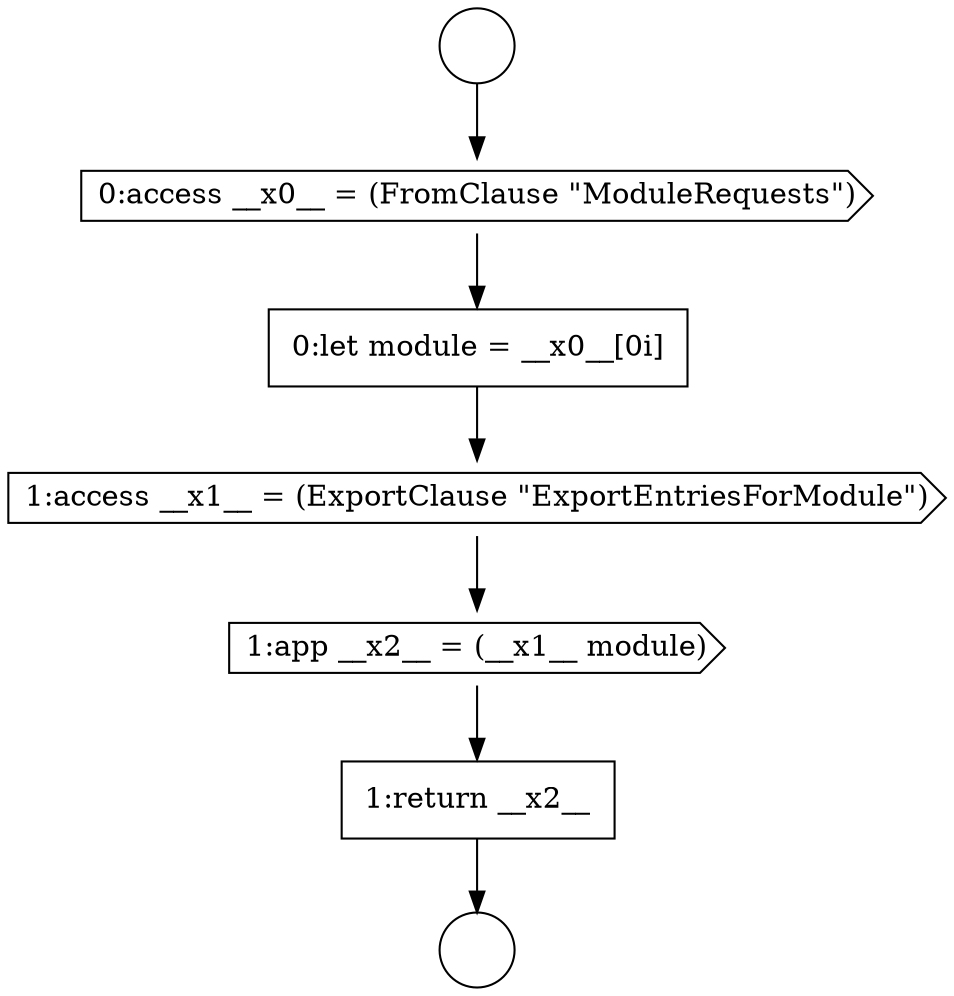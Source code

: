 digraph {
  node10081 [shape=circle label=" " color="black" fillcolor="white" style=filled]
  node10085 [shape=cds, label=<<font color="black">1:app __x2__ = (__x1__ module)</font>> color="black" fillcolor="white" style=filled]
  node10084 [shape=cds, label=<<font color="black">1:access __x1__ = (ExportClause &quot;ExportEntriesForModule&quot;)</font>> color="black" fillcolor="white" style=filled]
  node10083 [shape=none, margin=0, label=<<font color="black">
    <table border="0" cellborder="1" cellspacing="0" cellpadding="10">
      <tr><td align="left">0:let module = __x0__[0i]</td></tr>
    </table>
  </font>> color="black" fillcolor="white" style=filled]
  node10080 [shape=circle label=" " color="black" fillcolor="white" style=filled]
  node10082 [shape=cds, label=<<font color="black">0:access __x0__ = (FromClause &quot;ModuleRequests&quot;)</font>> color="black" fillcolor="white" style=filled]
  node10086 [shape=none, margin=0, label=<<font color="black">
    <table border="0" cellborder="1" cellspacing="0" cellpadding="10">
      <tr><td align="left">1:return __x2__</td></tr>
    </table>
  </font>> color="black" fillcolor="white" style=filled]
  node10084 -> node10085 [ color="black"]
  node10080 -> node10082 [ color="black"]
  node10085 -> node10086 [ color="black"]
  node10082 -> node10083 [ color="black"]
  node10086 -> node10081 [ color="black"]
  node10083 -> node10084 [ color="black"]
}
